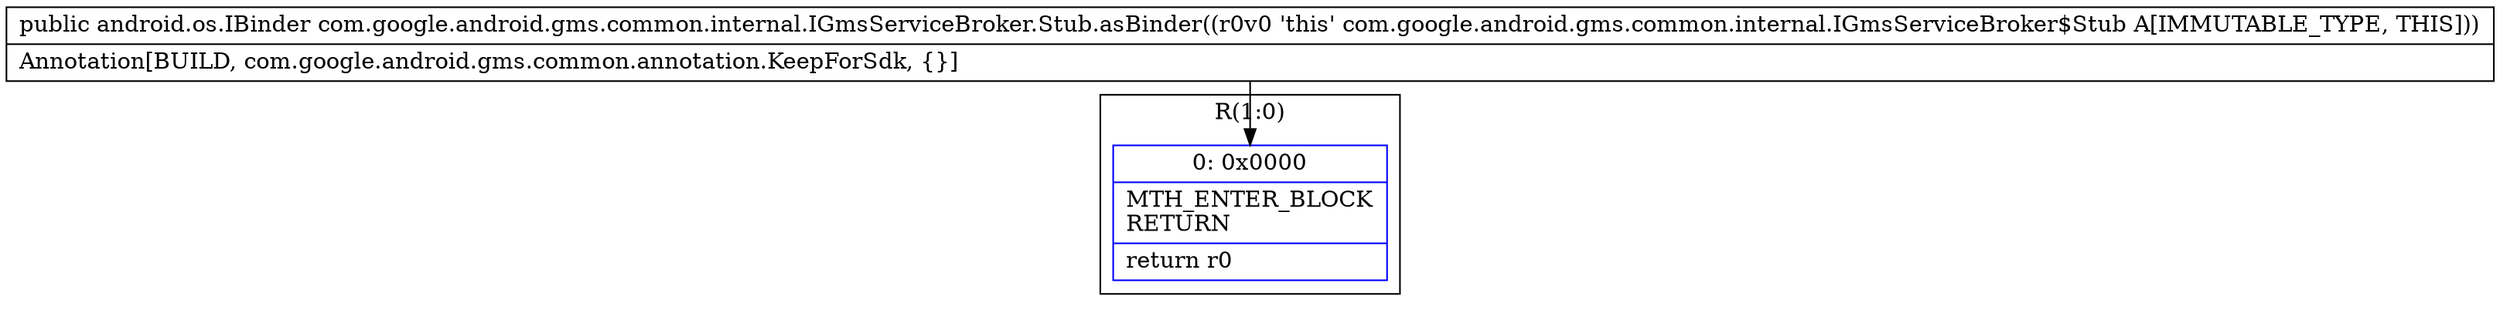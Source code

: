 digraph "CFG forcom.google.android.gms.common.internal.IGmsServiceBroker.Stub.asBinder()Landroid\/os\/IBinder;" {
subgraph cluster_Region_1018019700 {
label = "R(1:0)";
node [shape=record,color=blue];
Node_0 [shape=record,label="{0\:\ 0x0000|MTH_ENTER_BLOCK\lRETURN\l|return r0\l}"];
}
MethodNode[shape=record,label="{public android.os.IBinder com.google.android.gms.common.internal.IGmsServiceBroker.Stub.asBinder((r0v0 'this' com.google.android.gms.common.internal.IGmsServiceBroker$Stub A[IMMUTABLE_TYPE, THIS]))  | Annotation[BUILD, com.google.android.gms.common.annotation.KeepForSdk, \{\}]\l}"];
MethodNode -> Node_0;
}

